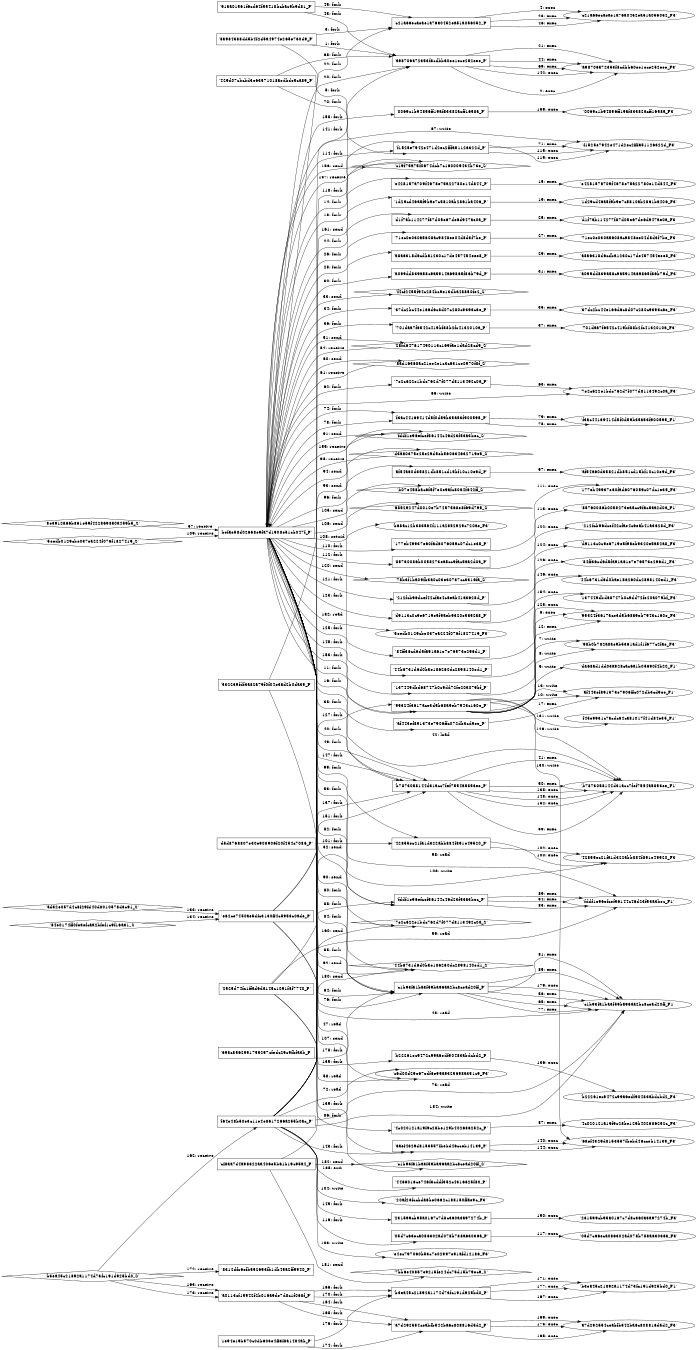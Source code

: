 digraph "D:\Learning\Paper\apt\基于CTI的攻击预警\Dataset\攻击图\ASGfromALLCTI\Microsoft Patch Tuesday – November 2018.dot" {
rankdir="LR"
size="9"
fixedsize="false"
splines="true"
nodesep=0.3
ranksep=0
fontsize=10
overlap="scalexy"
engine= "neato"
	"'8a984388dd5b4f2d5a4974e265e760d9_P'" [node_type=Process shape=box]
	"'a98706a72353f8cdbb60ee1ece252eee_P'" [node_type=Process shape=box]
	"'8a984388dd5b4f2d5a4974e265e760d9_P'" -> "'a98706a72353f8cdbb60ee1ece252eee_P'" [label="1: fork"]
	"'a98706a72353f8cdbb60ee1ece252eee_P'" [node_type=Process shape=box]
	"'a98706a72353f8cdbb60ee1ece252eee_F3'" [node_type=File shape=ellipse]
	"'a98706a72353f8cdbb60ee1ece252eee_P'" -> "'a98706a72353f8cdbb60ee1ece252eee_F3'" [label="2: exec"]
	"'8a984388dd5b4f2d5a4974e265e760d9_P'" [node_type=Process shape=box]
	"'c21a66ecaeae1a76a0452ea51a056052_P'" [node_type=Process shape=box]
	"'8a984388dd5b4f2d5a4974e265e760d9_P'" -> "'c21a66ecaeae1a76a0452ea51a056052_P'" [label="3: fork"]
	"'c21a66ecaeae1a76a0452ea51a056052_P'" [node_type=Process shape=box]
	"'c21a66ecaeae1a76a0452ea51a056052_F3'" [node_type=File shape=ellipse]
	"'c21a66ecaeae1a76a0452ea51a056052_P'" -> "'c21a66ecaeae1a76a0452ea51a056052_F3'" [label="4: exec"]
	"'8a984388dd5b4f2d5a4974e265e760d9_P'" [node_type=Process shape=box]
	"'95324f3617ace3d5b68a9eb7943c160e_P'" [node_type=Process shape=box]
	"'8a984388dd5b4f2d5a4974e265e760d9_P'" -> "'95324f3617ace3d5b68a9eb7943c160e_P'" [label="5: fork"]
	"'95324f3617ace3d5b68a9eb7943c160e_P'" [node_type=Process shape=box]
	"'95324f3617ace3d5b68a9eb7943c160e_F3'" [node_type=File shape=ellipse]
	"'95324f3617ace3d5b68a9eb7943c160e_P'" -> "'95324f3617ace3d5b68a9eb7943c160e_F3'" [label="6: exec"]
	"'98b0b782a8ae9b5361ad1f1f677c2fae_F3'" [node_type=file shape=ellipse]
	"'95324f3617ace3d5b68a9eb7943c160e_P'" [node_type=Process shape=box]
	"'95324f3617ace3d5b68a9eb7943c160e_P'" -> "'98b0b782a8ae9b5361ad1f1f677c2fae_F3'" [label="7: write"]
	"'98b0b782a8ae9b5361ad1f1f677c2fae_F3'" [node_type=file shape=ellipse]
	"'95324f3617ace3d5b68a9eb7943c160e_P'" [node_type=Process shape=box]
	"'95324f3617ace3d5b68a9eb7943c160e_P'" -> "'98b0b782a8ae9b5361ad1f1f677c2fae_F3'" [label="8: write"]
	"'da68ad1dd03a928cac6a1b05690f4b20_F1'" [node_type=file shape=ellipse]
	"'95324f3617ace3d5b68a9eb7943c160e_P'" [node_type=Process shape=box]
	"'95324f3617ace3d5b68a9eb7943c160e_P'" -> "'da68ad1dd03a928cac6a1b05690f4b20_F1'" [label="9: write"]
	"'af443ef891373e7906ffc072db3cd9ee_F1'" [node_type=file shape=ellipse]
	"'95324f3617ace3d5b68a9eb7943c160e_P'" [node_type=Process shape=box]
	"'95324f3617ace3d5b68a9eb7943c160e_P'" -> "'af443ef891373e7906ffc072db3cd9ee_F1'" [label="10: write"]
	"'befae58d02668e9fa7d1908e51cb047f_P'" [node_type=Process shape=box]
	"'95324f3617ace3d5b68a9eb7943c160e_P'" [node_type=Process shape=box]
	"'befae58d02668e9fa7d1908e51cb047f_P'" -> "'95324f3617ace3d5b68a9eb7943c160e_P'" [label="11: fork"]
	"'95324f3617ace3d5b68a9eb7943c160e_P'" [node_type=Process shape=box]
	"'95324f3617ace3d5b68a9eb7943c160e_F3'" [node_type=File shape=ellipse]
	"'95324f3617ace3d5b68a9eb7943c160e_P'" -> "'95324f3617ace3d5b68a9eb7943c160e_F3'" [label="12: exec"]
	"'af443ef891373e7906ffc072db3cd9ee_F1'" [node_type=file shape=ellipse]
	"'95324f3617ace3d5b68a9eb7943c160e_P'" [node_type=Process shape=box]
	"'95324f3617ace3d5b68a9eb7943c160e_P'" -> "'af443ef891373e7906ffc072db3cd9ee_F1'" [label="13: write"]
	"'befae58d02668e9fa7d1908e51cb047f_P'" [node_type=Process shape=box]
	"'e428157a709f4678e75a22780e14d844_P'" [node_type=Process shape=box]
	"'befae58d02668e9fa7d1908e51cb047f_P'" -> "'e428157a709f4678e75a22780e14d844_P'" [label="14: fork"]
	"'e428157a709f4678e75a22780e14d844_P'" [node_type=Process shape=box]
	"'e428157a709f4678e75a22780e14d844_F3'" [node_type=File shape=ellipse]
	"'e428157a709f4678e75a22780e14d844_P'" -> "'e428157a709f4678e75a22780e14d844_F3'" [label="15: exec"]
	"'befae58d02668e9fa7d1908e51cb047f_P'" [node_type=Process shape=box]
	"'af443ef891373e7906ffc072db3cd9ee_P'" [node_type=Process shape=box]
	"'befae58d02668e9fa7d1908e51cb047f_P'" -> "'af443ef891373e7906ffc072db3cd9ee_P'" [label="16: fork"]
	"'af443ef891373e7906ffc072db3cd9ee_P'" [node_type=Process shape=box]
	"'af443ef891373e7906ffc072db3cd9ee_F1'" [node_type=File shape=ellipse]
	"'af443ef891373e7906ffc072db3cd9ee_P'" -> "'af443ef891373e7906ffc072db3cd9ee_F1'" [label="17: exec"]
	"'befae58d02668e9fa7d1908e51cb047f_P'" [node_type=Process shape=box]
	"'1d29cd46a5f9b9e7c5810ab2861ba406_P'" [node_type=Process shape=box]
	"'befae58d02668e9fa7d1908e51cb047f_P'" -> "'1d29cd46a5f9b9e7c5810ab2861ba406_P'" [label="18: fork"]
	"'1d29cd46a5f9b9e7c5810ab2861ba406_P'" [node_type=Process shape=box]
	"'1d29cd46a5f9b9e7c5810ab2861ba406_F3'" [node_type=File shape=ellipse]
	"'1d29cd46a5f9b9e7c5810ab2861ba406_P'" -> "'1d29cd46a5f9b9e7c5810ab2861ba406_F3'" [label="19: exec"]
	"'befae58d02668e9fa7d1908e51cb047f_P'" [node_type=Process shape=box]
	"'a98706a72353f8cdbb60ee1ece252eee_P'" [node_type=Process shape=box]
	"'befae58d02668e9fa7d1908e51cb047f_P'" -> "'a98706a72353f8cdbb60ee1ece252eee_P'" [label="20: fork"]
	"'a98706a72353f8cdbb60ee1ece252eee_P'" [node_type=Process shape=box]
	"'a98706a72353f8cdbb60ee1ece252eee_F3'" [node_type=File shape=ellipse]
	"'a98706a72353f8cdbb60ee1ece252eee_P'" -> "'a98706a72353f8cdbb60ee1ece252eee_F3'" [label="21: exec"]
	"'befae58d02668e9fa7d1908e51cb047f_P'" [node_type=Process shape=box]
	"'c21a66ecaeae1a76a0452ea51a056052_P'" [node_type=Process shape=box]
	"'befae58d02668e9fa7d1908e51cb047f_P'" -> "'c21a66ecaeae1a76a0452ea51a056052_P'" [label="22: fork"]
	"'c21a66ecaeae1a76a0452ea51a056052_P'" [node_type=Process shape=box]
	"'c21a66ecaeae1a76a0452ea51a056052_F3'" [node_type=File shape=ellipse]
	"'c21a66ecaeae1a76a0452ea51a056052_P'" -> "'c21a66ecaeae1a76a0452ea51a056052_F3'" [label="23: exec"]
	"'befae58d02668e9fa7d1908e51cb047f_P'" [node_type=Process shape=box]
	"'d1f7ab114277f87d05e67de6d947ae0a_P'" [node_type=Process shape=box]
	"'befae58d02668e9fa7d1908e51cb047f_P'" -> "'d1f7ab114277f87d05e67de6d947ae0a_P'" [label="24: fork"]
	"'d1f7ab114277f87d05e67de6d947ae0a_P'" [node_type=Process shape=box]
	"'d1f7ab114277f87d05e67de6d947ae0a_F3'" [node_type=File shape=ellipse]
	"'d1f7ab114277f87d05e67de6d947ae0a_P'" -> "'d1f7ab114277f87d05e67de6d947ae0a_F3'" [label="25: exec"]
	"'befae58d02668e9fa7d1908e51cb047f_P'" [node_type=Process shape=box]
	"'71ec0e030a5608ac9848ee04d8d3f7be_P'" [node_type=Process shape=box]
	"'befae58d02668e9fa7d1908e51cb047f_P'" -> "'71ec0e030a5608ac9848ee04d8d3f7be_P'" [label="26: fork"]
	"'71ec0e030a5608ac9848ee04d8d3f7be_P'" [node_type=Process shape=box]
	"'71ec0e030a5608ac9848ee04d8d3f7be_F3'" [node_type=File shape=ellipse]
	"'71ec0e030a5608ac9848ee04d8d3f7be_P'" -> "'71ec0e030a5608ac9848ee04d8d3f7be_F3'" [label="27: exec"]
	"'befae58d02668e9fa7d1908e51cb047f_P'" [node_type=Process shape=box]
	"'a8a6318d6cdba1230c17de457454eee8_P'" [node_type=Process shape=box]
	"'befae58d02668e9fa7d1908e51cb047f_P'" -> "'a8a6318d6cdba1230c17de457454eee8_P'" [label="28: fork"]
	"'a8a6318d6cdba1230c17de457454eee8_P'" [node_type=Process shape=box]
	"'a8a6318d6cdba1230c17de457454eee8_F3'" [node_type=File shape=ellipse]
	"'a8a6318d6cdba1230c17de457454eee8_P'" -> "'a8a6318d6cdba1230c17de457454eee8_F3'" [label="29: exec"]
	"'befae58d02668e9fa7d1908e51cb047f_P'" [node_type=Process shape=box]
	"'a099dd839a58c9a5914a69865f86b79d_P'" [node_type=Process shape=box]
	"'befae58d02668e9fa7d1908e51cb047f_P'" -> "'a099dd839a58c9a5914a69865f86b79d_P'" [label="30: fork"]
	"'a099dd839a58c9a5914a69865f86b79d_P'" [node_type=Process shape=box]
	"'a099dd839a58c9a5914a69865f86b79d_F3'" [node_type=File shape=ellipse]
	"'a099dd839a58c9a5914a69865f86b79d_P'" -> "'a099dd839a58c9a5914a69865f86b79d_F3'" [label="31: exec"]
	"'7e2c622e1bdc762d7f077d8113492c0a_S'" [node_type=Socket shape=diamond]
	"'befae58d02668e9fa7d1908e51cb047f_P'" [node_type=Process shape=box]
	"'befae58d02668e9fa7d1908e51cb047f_P'" -> "'7e2c622e1bdc762d7f077d8113492c0a_S'" [label="32: send"]
	"'f4cf2455f94c284bc9e13dba48850fe2_S'" [node_type=Socket shape=diamond]
	"'befae58d02668e9fa7d1908e51cb047f_P'" [node_type=Process shape=box]
	"'befae58d02668e9fa7d1908e51cb047f_P'" -> "'f4cf2455f94c284bc9e13dba48850fe2_S'" [label="33: send"]
	"'befae58d02668e9fa7d1908e51cb047f_P'" [node_type=Process shape=box]
	"'37dc2bc44e166d6c8d07c280c9393c6e_P'" [node_type=Process shape=box]
	"'befae58d02668e9fa7d1908e51cb047f_P'" -> "'37dc2bc44e166d6c8d07c280c9393c6e_P'" [label="34: fork"]
	"'37dc2bc44e166d6c8d07c280c9393c6e_P'" [node_type=Process shape=box]
	"'37dc2bc44e166d6c8d07c280c9393c6e_F3'" [node_type=File shape=ellipse]
	"'37dc2bc44e166d6c8d07c280c9393c6e_P'" -> "'37dc2bc44e166d6c8d07c280c9393c6e_F3'" [label="35: exec"]
	"'befae58d02668e9fa7d1908e51cb047f_P'" [node_type=Process shape=box]
	"'701daa7f6542c419bf88b2fc4132010a_P'" [node_type=Process shape=box]
	"'befae58d02668e9fa7d1908e51cb047f_P'" -> "'701daa7f6542c419bf88b2fc4132010a_P'" [label="36: fork"]
	"'701daa7f6542c419bf88b2fc4132010a_P'" [node_type=Process shape=box]
	"'701daa7f6542c419bf88b2fc4132010a_F3'" [node_type=File shape=ellipse]
	"'701daa7f6542c419bf88b2fc4132010a_P'" -> "'701daa7f6542c419bf88b2fc4132010a_F3'" [label="37: exec"]
	"'befae58d02668e9fa7d1908e51cb047f_P'" [node_type=Process shape=box]
	"'b7873058144d31acc7fef7554a5853ee_P'" [node_type=Process shape=box]
	"'befae58d02668e9fa7d1908e51cb047f_P'" -> "'b7873058144d31acc7fef7554a5853ee_P'" [label="38: fork"]
	"'b7873058144d31acc7fef7554a5853ee_P'" [node_type=Process shape=box]
	"'b7873058144d31acc7fef7554a5853ee_F1'" [node_type=File shape=ellipse]
	"'b7873058144d31acc7fef7554a5853ee_P'" -> "'b7873058144d31acc7fef7554a5853ee_F1'" [label="39: exec"]
	"'befae58d02668e9fa7d1908e51cb047f_P'" [node_type=Process shape=box]
	"'b7873058144d31acc7fef7554a5853ee_P'" [node_type=Process shape=box]
	"'befae58d02668e9fa7d1908e51cb047f_P'" -> "'b7873058144d31acc7fef7554a5853ee_P'" [label="40: fork"]
	"'b7873058144d31acc7fef7554a5853ee_P'" [node_type=Process shape=box]
	"'b7873058144d31acc7fef7554a5853ee_F1'" [node_type=File shape=ellipse]
	"'b7873058144d31acc7fef7554a5853ee_P'" -> "'b7873058144d31acc7fef7554a5853ee_F1'" [label="41: exec"]
	"'b7873058144d31acc7fef7554a5853ee_F1'" [node_type=file shape=ellipse]
	"'befae58d02668e9fa7d1908e51cb047f_P'" [node_type=Process shape=box]
	"'befae58d02668e9fa7d1908e51cb047f_P'" -> "'b7873058144d31acc7fef7554a5853ee_F1'" [label="42: load"]
	"'91aa01561f6cd64f55418bcbac9b9d81_P'" [node_type=Process shape=box]
	"'a98706a72353f8cdbb60ee1ece252eee_P'" [node_type=Process shape=box]
	"'91aa01561f6cd64f55418bcbac9b9d81_P'" -> "'a98706a72353f8cdbb60ee1ece252eee_P'" [label="43: fork"]
	"'a98706a72353f8cdbb60ee1ece252eee_P'" [node_type=Process shape=box]
	"'a98706a72353f8cdbb60ee1ece252eee_F3'" [node_type=File shape=ellipse]
	"'a98706a72353f8cdbb60ee1ece252eee_P'" -> "'a98706a72353f8cdbb60ee1ece252eee_F3'" [label="44: exec"]
	"'91aa01561f6cd64f55418bcbac9b9d81_P'" [node_type=Process shape=box]
	"'c21a66ecaeae1a76a0452ea51a056052_P'" [node_type=Process shape=box]
	"'91aa01561f6cd64f55418bcbac9b9d81_P'" -> "'c21a66ecaeae1a76a0452ea51a056052_P'" [label="45: fork"]
	"'c21a66ecaeae1a76a0452ea51a056052_P'" [node_type=Process shape=box]
	"'c21a66ecaeae1a76a0452ea51a056052_F3'" [node_type=File shape=ellipse]
	"'c21a66ecaeae1a76a0452ea51a056052_P'" -> "'c21a66ecaeae1a76a0452ea51a056052_F3'" [label="46: exec"]
	"'c6d00d29e67edf6e95a9325698a351c9_F3'" [node_type=file shape=ellipse]
	"'befae58d02668e9fa7d1908e51cb047f_P'" [node_type=Process shape=box]
	"'befae58d02668e9fa7d1908e51cb047f_P'" -> "'c6d00d29e67edf6e95a9325698a351c9_F3'" [label="47: read"]
	"'c1b93fa1ba3f59ba96aa2bc8cead20ff_F1'" [node_type=file shape=ellipse]
	"'befae58d02668e9fa7d1908e51cb047f_P'" [node_type=Process shape=box]
	"'befae58d02668e9fa7d1908e51cb047f_P'" -> "'c1b93fa1ba3f59ba96aa2bc8cead20ff_F1'" [label="48: read"]
	"'befae58d02668e9fa7d1908e51cb047f_P'" [node_type=Process shape=box]
	"'b7873058144d31acc7fef7554a5853ee_P'" [node_type=Process shape=box]
	"'befae58d02668e9fa7d1908e51cb047f_P'" -> "'b7873058144d31acc7fef7554a5853ee_P'" [label="49: fork"]
	"'b7873058144d31acc7fef7554a5853ee_P'" [node_type=Process shape=box]
	"'b7873058144d31acc7fef7554a5853ee_F1'" [node_type=File shape=ellipse]
	"'b7873058144d31acc7fef7554a5853ee_P'" -> "'b7873058144d31acc7fef7554a5853ee_F1'" [label="50: exec"]
	"'28fd647617490113c169fae1dad28cd9_S'" [node_type=Socket shape=diamond]
	"'befae58d02668e9fa7d1908e51cb047f_P'" [node_type=Process shape=box]
	"'befae58d02668e9fa7d1908e51cb047f_P'" -> "'28fd647617490113c169fae1dad28cd9_S'" [label="51: send"]
	"'28fd647617490113c169fae1dad28cd9_S'" -> "'befae58d02668e9fa7d1908e51cb047f_P'" [label="52: receive"]
	"'befae58d02668e9fa7d1908e51cb047f_P'" [node_type=Process shape=box]
	"'fddf1e96efcef56144c46d23f53a3bec_P'" [node_type=Process shape=box]
	"'befae58d02668e9fa7d1908e51cb047f_P'" -> "'fddf1e96efcef56144c46d23f53a3bec_P'" [label="53: fork"]
	"'fddf1e96efcef56144c46d23f53a3bec_P'" [node_type=Process shape=box]
	"'fddf1e96efcef56144c46d23f53a3bec_F1'" [node_type=File shape=ellipse]
	"'fddf1e96efcef56144c46d23f53a3bec_P'" -> "'fddf1e96efcef56144c46d23f53a3bec_F1'" [label="54: exec"]
	"'befae58d02668e9fa7d1908e51cb047f_P'" [node_type=Process shape=box]
	"'c1b93fa1ba3f59ba96aa2bc8cead20ff_P'" [node_type=Process shape=box]
	"'befae58d02668e9fa7d1908e51cb047f_P'" -> "'c1b93fa1ba3f59ba96aa2bc8cead20ff_P'" [label="55: fork"]
	"'c1b93fa1ba3f59ba96aa2bc8cead20ff_P'" [node_type=Process shape=box]
	"'c1b93fa1ba3f59ba96aa2bc8cead20ff_F1'" [node_type=File shape=ellipse]
	"'c1b93fa1ba3f59ba96aa2bc8cead20ff_P'" -> "'c1b93fa1ba3f59ba96aa2bc8cead20ff_F1'" [label="56: exec"]
	"'befae58d02668e9fa7d1908e51cb047f_P'" [node_type=Process shape=box]
	"'8e3912a66b861e59f4228698a0a459b5_S'" [node_type=Socket shape=diamond]
	"'8e3912a66b861e59f4228698a0a459b5_S'" -> "'befae58d02668e9fa7d1908e51cb047f_P'" [label="57: receive"]
	"'c6d00d29e67edf6e95a9325698a351c9_F3'" [node_type=file shape=ellipse]
	"'2525d74fc1ffad6da145c1091f8f7740_P'" [node_type=Process shape=box]
	"'2525d74fc1ffad6da145c1091f8f7740_P'" -> "'c6d00d29e67edf6e95a9325698a351c9_F3'" [label="58: read"]
	"'fddf1e96efcef56144c46d23f53a3bec_F1'" [node_type=file shape=ellipse]
	"'2525d74fc1ffad6da145c1091f8f7740_P'" [node_type=Process shape=box]
	"'2525d74fc1ffad6da145c1091f8f7740_P'" -> "'fddf1e96efcef56144c46d23f53a3bec_F1'" [label="59: read"]
	"'8ad16368ac21ee2e1c3c631ce0570f8f_S'" [node_type=Socket shape=diamond]
	"'befae58d02668e9fa7d1908e51cb047f_P'" [node_type=Process shape=box]
	"'befae58d02668e9fa7d1908e51cb047f_P'" -> "'8ad16368ac21ee2e1c3c631ce0570f8f_S'" [label="60: send"]
	"'8ad16368ac21ee2e1c3c631ce0570f8f_S'" -> "'befae58d02668e9fa7d1908e51cb047f_P'" [label="61: receive"]
	"'befae58d02668e9fa7d1908e51cb047f_P'" [node_type=Process shape=box]
	"'7e2c622e1bdc762d7f077d8113492c0a_P'" [node_type=Process shape=box]
	"'befae58d02668e9fa7d1908e51cb047f_P'" -> "'7e2c622e1bdc762d7f077d8113492c0a_P'" [label="62: fork"]
	"'7e2c622e1bdc762d7f077d8113492c0a_P'" [node_type=Process shape=box]
	"'7e2c622e1bdc762d7f077d8113492c0a_F3'" [node_type=File shape=ellipse]
	"'7e2c622e1bdc762d7f077d8113492c0a_P'" -> "'7e2c622e1bdc762d7f077d8113492c0a_F3'" [label="63: exec"]
	"'befae58d02668e9fa7d1908e51cb047f_P'" [node_type=Process shape=box]
	"'c1b93fa1ba3f59ba96aa2bc8cead20ff_P'" [node_type=Process shape=box]
	"'befae58d02668e9fa7d1908e51cb047f_P'" -> "'c1b93fa1ba3f59ba96aa2bc8cead20ff_P'" [label="64: fork"]
	"'c1b93fa1ba3f59ba96aa2bc8cead20ff_P'" [node_type=Process shape=box]
	"'c1b93fa1ba3f59ba96aa2bc8cead20ff_F1'" [node_type=File shape=ellipse]
	"'c1b93fa1ba3f59ba96aa2bc8cead20ff_P'" -> "'c1b93fa1ba3f59ba96aa2bc8cead20ff_F1'" [label="65: exec"]
	"'7e2c622e1bdc762d7f077d8113492c0a_F3'" [node_type=file shape=ellipse]
	"'befae58d02668e9fa7d1908e51cb047f_P'" [node_type=Process shape=box]
	"'befae58d02668e9fa7d1908e51cb047f_P'" -> "'7e2c622e1bdc762d7f077d8113492c0a_F3'" [label="66: write"]
	"'f1525e7942e471d2ec2fffa51126322d_F3'" [node_type=file shape=ellipse]
	"'befae58d02668e9fa7d1908e51cb047f_P'" [node_type=Process shape=box]
	"'befae58d02668e9fa7d1908e51cb047f_P'" -> "'f1525e7942e471d2ec2fffa51126322d_F3'" [label="67: write"]
	"'429d07cbcbd3e63571018aedbde5ca89_P'" [node_type=Process shape=box]
	"'a98706a72353f8cdbb60ee1ece252eee_P'" [node_type=Process shape=box]
	"'429d07cbcbd3e63571018aedbde5ca89_P'" -> "'a98706a72353f8cdbb60ee1ece252eee_P'" [label="68: fork"]
	"'a98706a72353f8cdbb60ee1ece252eee_P'" [node_type=Process shape=box]
	"'a98706a72353f8cdbb60ee1ece252eee_F3'" [node_type=File shape=ellipse]
	"'a98706a72353f8cdbb60ee1ece252eee_P'" -> "'a98706a72353f8cdbb60ee1ece252eee_F3'" [label="69: exec"]
	"'429d07cbcbd3e63571018aedbde5ca89_P'" [node_type=Process shape=box]
	"'f1525e7942e471d2ec2fffa51126322d_P'" [node_type=Process shape=box]
	"'429d07cbcbd3e63571018aedbde5ca89_P'" -> "'f1525e7942e471d2ec2fffa51126322d_P'" [label="70: fork"]
	"'f1525e7942e471d2ec2fffa51126322d_P'" [node_type=Process shape=box]
	"'f1525e7942e471d2ec2fffa51126322d_F3'" [node_type=File shape=ellipse]
	"'f1525e7942e471d2ec2fffa51126322d_P'" -> "'f1525e7942e471d2ec2fffa51126322d_F3'" [label="71: exec"]
	"'c6d00d29e67edf6e95a9325698a351c9_F3'" [node_type=file shape=ellipse]
	"'f64e48b50e3c11e4e8617266a255b0ac_P'" [node_type=Process shape=box]
	"'f64e48b50e3c11e4e8617266a255b0ac_P'" -> "'c6d00d29e67edf6e95a9325698a351c9_F3'" [label="72: read"]
	"'c1b93fa1ba3f59ba96aa2bc8cead20ff_F1'" [node_type=file shape=ellipse]
	"'f64e48b50e3c11e4e8617266a255b0ac_P'" [node_type=Process shape=box]
	"'f64e48b50e3c11e4e8617266a255b0ac_P'" -> "'c1b93fa1ba3f59ba96aa2bc8cead20ff_F1'" [label="73: read"]
	"'befae58d02668e9fa7d1908e51cb047f_P'" [node_type=Process shape=box]
	"'f3ac44169414d5f0d59b35a53f900595_P'" [node_type=Process shape=box]
	"'befae58d02668e9fa7d1908e51cb047f_P'" -> "'f3ac44169414d5f0d59b35a53f900595_P'" [label="74: fork"]
	"'f3ac44169414d5f0d59b35a53f900595_P'" [node_type=Process shape=box]
	"'f3ac44169414d5f0d59b35a53f900595_F1'" [node_type=File shape=ellipse]
	"'f3ac44169414d5f0d59b35a53f900595_P'" -> "'f3ac44169414d5f0d59b35a53f900595_F1'" [label="75: exec"]
	"'befae58d02668e9fa7d1908e51cb047f_P'" [node_type=Process shape=box]
	"'c1b93fa1ba3f59ba96aa2bc8cead20ff_P'" [node_type=Process shape=box]
	"'befae58d02668e9fa7d1908e51cb047f_P'" -> "'c1b93fa1ba3f59ba96aa2bc8cead20ff_P'" [label="76: fork"]
	"'c1b93fa1ba3f59ba96aa2bc8cead20ff_P'" [node_type=Process shape=box]
	"'c1b93fa1ba3f59ba96aa2bc8cead20ff_F1'" [node_type=File shape=ellipse]
	"'c1b93fa1ba3f59ba96aa2bc8cead20ff_P'" -> "'c1b93fa1ba3f59ba96aa2bc8cead20ff_F1'" [label="77: exec"]
	"'befae58d02668e9fa7d1908e51cb047f_P'" [node_type=Process shape=box]
	"'f3ac44169414d5f0d59b35a53f900595_P'" [node_type=Process shape=box]
	"'befae58d02668e9fa7d1908e51cb047f_P'" -> "'f3ac44169414d5f0d59b35a53f900595_P'" [label="78: fork"]
	"'f3ac44169414d5f0d59b35a53f900595_P'" [node_type=Process shape=box]
	"'f3ac44169414d5f0d59b35a53f900595_F1'" [node_type=File shape=ellipse]
	"'f3ac44169414d5f0d59b35a53f900595_P'" -> "'f3ac44169414d5f0d59b35a53f900595_F1'" [label="79: exec"]
	"'befae58d02668e9fa7d1908e51cb047f_P'" [node_type=Process shape=box]
	"'c1b93fa1ba3f59ba96aa2bc8cead20ff_P'" [node_type=Process shape=box]
	"'befae58d02668e9fa7d1908e51cb047f_P'" -> "'c1b93fa1ba3f59ba96aa2bc8cead20ff_P'" [label="80: fork"]
	"'c1b93fa1ba3f59ba96aa2bc8cead20ff_P'" [node_type=Process shape=box]
	"'c1b93fa1ba3f59ba96aa2bc8cead20ff_F1'" [node_type=File shape=ellipse]
	"'c1b93fa1ba3f59ba96aa2bc8cead20ff_P'" -> "'c1b93fa1ba3f59ba96aa2bc8cead20ff_F1'" [label="81: exec"]
	"'befae58d02668e9fa7d1908e51cb047f_P'" [node_type=Process shape=box]
	"'fddf1e96efcef56144c46d23f53a3bec_P'" [node_type=Process shape=box]
	"'befae58d02668e9fa7d1908e51cb047f_P'" -> "'fddf1e96efcef56144c46d23f53a3bec_P'" [label="82: fork"]
	"'fddf1e96efcef56144c46d23f53a3bec_P'" [node_type=Process shape=box]
	"'fddf1e96efcef56144c46d23f53a3bec_F1'" [node_type=File shape=ellipse]
	"'fddf1e96efcef56144c46d23f53a3bec_P'" -> "'fddf1e96efcef56144c46d23f53a3bec_F1'" [label="83: exec"]
	"'befae58d02668e9fa7d1908e51cb047f_P'" [node_type=Process shape=box]
	"'c1b93fa1ba3f59ba96aa2bc8cead20ff_P'" [node_type=Process shape=box]
	"'befae58d02668e9fa7d1908e51cb047f_P'" -> "'c1b93fa1ba3f59ba96aa2bc8cead20ff_P'" [label="84: fork"]
	"'c1b93fa1ba3f59ba96aa2bc8cead20ff_P'" [node_type=Process shape=box]
	"'c1b93fa1ba3f59ba96aa2bc8cead20ff_F1'" [node_type=File shape=ellipse]
	"'c1b93fa1ba3f59ba96aa2bc8cead20ff_P'" -> "'c1b93fa1ba3f59ba96aa2bc8cead20ff_F1'" [label="85: exec"]
	"'2525d74fc1ffad6da145c1091f8f7740_P'" [node_type=Process shape=box]
	"'4c020121a19f9c28be129b402686252c_P'" [node_type=Process shape=box]
	"'2525d74fc1ffad6da145c1091f8f7740_P'" -> "'4c020121a19f9c28be129b402686252c_P'" [label="86: fork"]
	"'4c020121a19f9c28be129b402686252c_P'" [node_type=Process shape=box]
	"'4c020121a19f9c28be129b402686252c_F3'" [node_type=File shape=ellipse]
	"'4c020121a19f9c28be129b402686252c_P'" -> "'4c020121a19f9c28be129b402686252c_F3'" [label="87: exec"]
	"'2525d74fc1ffad6da145c1091f8f7740_P'" [node_type=Process shape=box]
	"'fddf1e96efcef56144c46d23f53a3bec_P'" [node_type=Process shape=box]
	"'2525d74fc1ffad6da145c1091f8f7740_P'" -> "'fddf1e96efcef56144c46d23f53a3bec_P'" [label="88: fork"]
	"'fddf1e96efcef56144c46d23f53a3bec_P'" [node_type=Process shape=box]
	"'fddf1e96efcef56144c46d23f53a3bec_F1'" [node_type=File shape=ellipse]
	"'fddf1e96efcef56144c46d23f53a3bec_P'" -> "'fddf1e96efcef56144c46d23f53a3bec_F1'" [label="89: exec"]
	"'44b6731d6d0bae186260dc2898140ed1_S'" [node_type=Socket shape=diamond]
	"'befae58d02668e9fa7d1908e51cb047f_P'" [node_type=Process shape=box]
	"'befae58d02668e9fa7d1908e51cb047f_P'" -> "'44b6731d6d0bae186260dc2898140ed1_S'" [label="90: send"]
	"'fddf1e96efcef56144c46d23f53a3bec_S'" [node_type=Socket shape=diamond]
	"'befae58d02668e9fa7d1908e51cb047f_P'" [node_type=Process shape=box]
	"'befae58d02668e9fa7d1908e51cb047f_P'" -> "'fddf1e96efcef56144c46d23f53a3bec_S'" [label="91: send"]
	"'44b6731d6d0bae186260dc2898140ed1_S'" [node_type=Socket shape=diamond]
	"'532239fdf3a82a79f0f04e3ad2b0da39_P'" [node_type=Process shape=box]
	"'532239fdf3a82a79f0f04e3ad2b0da39_P'" -> "'44b6731d6d0bae186260dc2898140ed1_S'" [label="92: send"]
	"'fddf1e96efcef56144c46d23f53a3bec_S'" [node_type=Socket shape=diamond]
	"'532239fdf3a82a79f0f04e3ad2b0da39_P'" [node_type=Process shape=box]
	"'532239fdf3a82a79f0f04e3ad2b0da39_P'" -> "'fddf1e96efcef56144c46d23f53a3bec_S'" [label="93: send"]
	"'d3aa0375e25e29d5eb560634632719e9_S'" [node_type=Socket shape=diamond]
	"'befae58d02668e9fa7d1908e51cb047f_P'" [node_type=Process shape=box]
	"'befae58d02668e9fa7d1908e51cb047f_P'" -> "'d3aa0375e25e29d5eb560634632719e9_S'" [label="94: send"]
	"'d3aa0375e25e29d5eb560634632719e9_S'" -> "'befae58d02668e9fa7d1908e51cb047f_P'" [label="95: receive"]
	"'befae58d02668e9fa7d1908e51cb047f_P'" [node_type=Process shape=box]
	"'af54a60d35821db851cd15bf10c10e9d_P'" [node_type=Process shape=box]
	"'befae58d02668e9fa7d1908e51cb047f_P'" -> "'af54a60d35821db851cd15bf10c10e9d_P'" [label="96: fork"]
	"'af54a60d35821db851cd15bf10c10e9d_P'" [node_type=Process shape=box]
	"'af54a60d35821db851cd15bf10c10e9d_F3'" [node_type=File shape=ellipse]
	"'af54a60d35821db851cd15bf10c10e9d_P'" -> "'af54a60d35821db851cd15bf10c10e9d_F3'" [label="97: exec"]
	"'fddf1e96efcef56144c46d23f53a3bec_F1'" [node_type=file shape=ellipse]
	"'befae58d02668e9fa7d1908e51cb047f_P'" [node_type=Process shape=box]
	"'befae58d02668e9fa7d1908e51cb047f_P'" -> "'fddf1e96efcef56144c46d23f53a3bec_F1'" [label="98: read"]
	"'befae58d02668e9fa7d1908e51cb047f_P'" [node_type=Process shape=box]
	"'42855ec21fa1d322abb884f891e49520_P'" [node_type=Process shape=box]
	"'befae58d02668e9fa7d1908e51cb047f_P'" -> "'42855ec21fa1d322abb884f891e49520_P'" [label="99: fork"]
	"'42855ec21fa1d322abb884f891e49520_P'" [node_type=Process shape=box]
	"'42855ec21fa1d322abb884f891e49520_F3'" [node_type=File shape=ellipse]
	"'42855ec21fa1d322abb884f891e49520_P'" -> "'42855ec21fa1d322abb884f891e49520_F3'" [label="100: exec"]
	"'d5d8768807e30e908906f20f454c7086_P'" [node_type=Process shape=box]
	"'42855ec21fa1d322abb884f891e49520_P'" [node_type=Process shape=box]
	"'d5d8768807e30e908906f20f454c7086_P'" -> "'42855ec21fa1d322abb884f891e49520_P'" [label="101: fork"]
	"'42855ec21fa1d322abb884f891e49520_P'" [node_type=Process shape=box]
	"'42855ec21fa1d322abb884f891e49520_F3'" [node_type=File shape=ellipse]
	"'42855ec21fa1d322abb884f891e49520_P'" -> "'42855ec21fa1d322abb884f891e49520_F3'" [label="102: exec"]
	"'42855ec21fa1d322abb884f891e49520_F3'" [node_type=file shape=ellipse]
	"'f64e48b50e3c11e4e8617266a255b0ac_P'" [node_type=Process shape=box]
	"'f64e48b50e3c11e4e8617266a255b0ac_P'" -> "'42855ec21fa1d322abb884f891e49520_F3'" [label="103: write"]
	"'20af23fccbda6be0662c188150ffae9c_F3'" [node_type=file shape=ellipse]
	"'f64e48b50e3c11e4e8617266a255b0ac_P'" [node_type=Process shape=box]
	"'f64e48b50e3c11e4e8617266a255b0ac_P'" -> "'20af23fccbda6be0662c188150ffae9c_F3'" [label="104: write"]
	"'b07e458bac6f5f7e0e9afc80a4f642ff_S'" [node_type=Socket shape=diamond]
	"'befae58d02668e9fa7d1908e51cb047f_P'" [node_type=Process shape=box]
	"'befae58d02668e9fa7d1908e51cb047f_P'" -> "'b07e458bac6f5f7e0e9afc80a4f642ff_S'" [label="105: send"]
	"'68529247d0010e7b7457568e8f69d795_S'" [node_type=Socket shape=diamond]
	"'befae58d02668e9fa7d1908e51cb047f_P'" [node_type=Process shape=box]
	"'befae58d02668e9fa7d1908e51cb047f_P'" -> "'68529247d0010e7b7457568e8f69d795_S'" [label="106: send"]
	"'c1b93fa1ba3f59ba96aa2bc8cead20ff_S'" [node_type=Socket shape=diamond]
	"'befae58d02668e9fa7d1908e51cb047f_P'" [node_type=Process shape=box]
	"'befae58d02668e9fa7d1908e51cb047f_P'" -> "'c1b93fa1ba3f59ba96aa2bc8cead20ff_S'" [label="107: send"]
	"'b68ac12b3835a4f111a2852929c720ae_F3'" [node_type=file shape=ellipse]
	"'befae58d02668e9fa7d1908e51cb047f_P'" [node_type=Process shape=box]
	"'befae58d02668e9fa7d1908e51cb047f_P'" -> "'b68ac12b3835a4f111a2852929c720ae_F3'" [label="108: setuid"]
	"'befae58d02668e9fa7d1908e51cb047f_P'" [node_type=Process shape=box]
	"'5eedb0129cbe037ea224f076f1827419_S'" [node_type=Socket shape=diamond]
	"'5eedb0129cbe037ea224f076f1827419_S'" -> "'befae58d02668e9fa7d1908e51cb047f_P'" [label="109: receive"]
	"'befae58d02668e9fa7d1908e51cb047f_P'" [node_type=Process shape=box]
	"'177eb49937e60fad6076059c07dc1e35_P'" [node_type=Process shape=box]
	"'befae58d02668e9fa7d1908e51cb047f_P'" -> "'177eb49937e60fad6076059c07dc1e35_P'" [label="110: fork"]
	"'177eb49937e60fad6076059c07dc1e35_P'" [node_type=Process shape=box]
	"'177eb49937e60fad6076059c07dc1e35_F3'" [node_type=File shape=ellipse]
	"'177eb49937e60fad6076059c07dc1e35_P'" -> "'177eb49937e60fad6076059c07dc1e35_F3'" [label="111: exec"]
	"'befae58d02668e9fa7d1908e51cb047f_P'" [node_type=Process shape=box]
	"'85760086b0058273ea5cc9fac5aa2d0a_P'" [node_type=Process shape=box]
	"'befae58d02668e9fa7d1908e51cb047f_P'" -> "'85760086b0058273ea5cc9fac5aa2d0a_P'" [label="112: fork"]
	"'85760086b0058273ea5cc9fac5aa2d0a_P'" [node_type=Process shape=box]
	"'85760086b0058273ea5cc9fac5aa2d0a_F1'" [node_type=File shape=ellipse]
	"'85760086b0058273ea5cc9fac5aa2d0a_P'" -> "'85760086b0058273ea5cc9fac5aa2d0a_F1'" [label="113: exec"]
	"'befae58d02668e9fa7d1908e51cb047f_P'" [node_type=Process shape=box]
	"'f1525e7942e471d2ec2fffa51126322d_P'" [node_type=Process shape=box]
	"'befae58d02668e9fa7d1908e51cb047f_P'" -> "'f1525e7942e471d2ec2fffa51126322d_P'" [label="114: fork"]
	"'f1525e7942e471d2ec2fffa51126322d_P'" [node_type=Process shape=box]
	"'f1525e7942e471d2ec2fffa51126322d_F3'" [node_type=File shape=ellipse]
	"'f1525e7942e471d2ec2fffa51126322d_P'" -> "'f1525e7942e471d2ec2fffa51126322d_F3'" [label="115: exec"]
	"'f64e48b50e3c11e4e8617266a255b0ac_P'" [node_type=Process shape=box]
	"'05d7c66eca086302ad078b788a63036a_P'" [node_type=Process shape=box]
	"'f64e48b50e3c11e4e8617266a255b0ac_P'" -> "'05d7c66eca086302ad078b788a63036a_P'" [label="116: fork"]
	"'05d7c66eca086302ad078b788a63036a_P'" [node_type=Process shape=box]
	"'05d7c66eca086302ad078b788a63036a_F3'" [node_type=File shape=ellipse]
	"'05d7c66eca086302ad078b788a63036a_P'" -> "'05d7c66eca086302ad078b788a63036a_F3'" [label="117: exec"]
	"'f64e48b50e3c11e4e8617266a255b0ac_P'" [node_type=Process shape=box]
	"'f1525e7942e471d2ec2fffa51126322d_P'" [node_type=Process shape=box]
	"'f64e48b50e3c11e4e8617266a255b0ac_P'" -> "'f1525e7942e471d2ec2fffa51126322d_P'" [label="118: fork"]
	"'f1525e7942e471d2ec2fffa51126322d_P'" [node_type=Process shape=box]
	"'f1525e7942e471d2ec2fffa51126322d_F3'" [node_type=File shape=ellipse]
	"'f1525e7942e471d2ec2fffa51126322d_P'" -> "'f1525e7942e471d2ec2fffa51126322d_F3'" [label="119: exec"]
	"'78b3f1ba09fb3a0c03e30737cc3316fa_S'" [node_type=Socket shape=diamond]
	"'befae58d02668e9fa7d1908e51cb047f_P'" [node_type=Process shape=box]
	"'befae58d02668e9fa7d1908e51cb047f_P'" -> "'78b3f1ba09fb3a0c03e30737cc3316fa_S'" [label="120: send"]
	"'befae58d02668e9fa7d1908e51cb047f_P'" [node_type=Process shape=box]
	"'212fcb96dcef42cfae4c6eab41a3628d_P'" [node_type=Process shape=box]
	"'befae58d02668e9fa7d1908e51cb047f_P'" -> "'212fcb96dcef42cfae4c6eab41a3628d_P'" [label="121: fork"]
	"'212fcb96dcef42cfae4c6eab41a3628d_P'" [node_type=Process shape=box]
	"'212fcb96dcef42cfae4c6eab41a3628d_F3'" [node_type=File shape=ellipse]
	"'212fcb96dcef42cfae4c6eab41a3628d_P'" -> "'212fcb96dcef42cfae4c6eab41a3628d_F3'" [label="122: exec"]
	"'befae58d02668e9fa7d1908e51cb047f_P'" [node_type=Process shape=box]
	"'d9113c0c9e6719e5f9aeb9320e5a52a8_P'" [node_type=Process shape=box]
	"'befae58d02668e9fa7d1908e51cb047f_P'" -> "'d9113c0c9e6719e5f9aeb9320e5a52a8_P'" [label="123: fork"]
	"'d9113c0c9e6719e5f9aeb9320e5a52a8_P'" [node_type=Process shape=box]
	"'d9113c0c9e6719e5f9aeb9320e5a52a8_F3'" [node_type=File shape=ellipse]
	"'d9113c0c9e6719e5f9aeb9320e5a52a8_P'" -> "'d9113c0c9e6719e5f9aeb9320e5a52a8_F3'" [label="124: exec"]
	"'befae58d02668e9fa7d1908e51cb047f_P'" [node_type=Process shape=box]
	"'84ff36cd6d5fa91a61e7e76573e296d1_P'" [node_type=Process shape=box]
	"'befae58d02668e9fa7d1908e51cb047f_P'" -> "'84ff36cd6d5fa91a61e7e76573e296d1_P'" [label="125: fork"]
	"'84ff36cd6d5fa91a61e7e76573e296d1_P'" [node_type=Process shape=box]
	"'84ff36cd6d5fa91a61e7e76573e296d1_F3'" [node_type=File shape=ellipse]
	"'84ff36cd6d5fa91a61e7e76573e296d1_P'" -> "'84ff36cd6d5fa91a61e7e76573e296d1_F3'" [label="126: exec"]
	"'e62ce7450ae5dfc3130ff4c5958c0ade_P'" [node_type=Process shape=box]
	"'95324f3617ace3d5b68a9eb7943c160e_P'" [node_type=Process shape=box]
	"'e62ce7450ae5dfc3130ff4c5958c0ade_P'" -> "'95324f3617ace3d5b68a9eb7943c160e_P'" [label="127: fork"]
	"'95324f3617ace3d5b68a9eb7943c160e_P'" [node_type=Process shape=box]
	"'95324f3617ace3d5b68a9eb7943c160e_F3'" [node_type=File shape=ellipse]
	"'95324f3617ace3d5b68a9eb7943c160e_P'" -> "'95324f3617ace3d5b68a9eb7943c160e_F3'" [label="128: exec"]
	"'b7873058144d31acc7fef7554a5853ee_F1'" [node_type=file shape=ellipse]
	"'95324f3617ace3d5b68a9eb7943c160e_P'" [node_type=Process shape=box]
	"'95324f3617ace3d5b68a9eb7943c160e_P'" -> "'b7873058144d31acc7fef7554a5853ee_F1'" [label="129: write"]
	"'6aef4329d8153557fbebd46cceb14139_F3'" [node_type=file shape=ellipse]
	"'95324f3617ace3d5b68a9eb7943c160e_P'" [node_type=Process shape=box]
	"'95324f3617ace3d5b68a9eb7943c160e_P'" -> "'6aef4329d8153557fbebd46cceb14139_F3'" [label="130: write"]
	"'f45e9931c7acdc64ca81017f41d84e35_F1'" [node_type=file shape=ellipse]
	"'95324f3617ace3d5b68a9eb7943c160e_P'" [node_type=Process shape=box]
	"'95324f3617ace3d5b68a9eb7943c160e_P'" -> "'f45e9931c7acdc64ca81017f41d84e35_F1'" [label="131: write"]
	"'5eedb0129cbe037ea224f076f1827419_F3'" [node_type=file shape=ellipse]
	"'befae58d02668e9fa7d1908e51cb047f_P'" [node_type=Process shape=box]
	"'befae58d02668e9fa7d1908e51cb047f_P'" -> "'5eedb0129cbe037ea224f076f1827419_F3'" [label="132: read"]
	"'e62ce7450ae5dfc3130ff4c5958c0ade_P'" [node_type=Process shape=box]
	"'ad32e057d4c8f29fd40d8010578d3c91_S'" [node_type=Socket shape=diamond]
	"'ad32e057d4c8f29fd40d8010578d3c91_S'" -> "'e62ce7450ae5dfc3130ff4c5958c0ade_P'" [label="133: receive"]
	"'e62ce7450ae5dfc3130ff4c5958c0ade_P'" [node_type=Process shape=box]
	"'84e0174ff0fe3efcaa2bfef1c9f16a31_S'" [node_type=Socket shape=diamond]
	"'84e0174ff0fe3efcaa2bfef1c9f16a31_S'" -> "'e62ce7450ae5dfc3130ff4c5958c0ade_P'" [label="134: receive"]
	"'e62ce7450ae5dfc3130ff4c5958c0ade_P'" [node_type=Process shape=box]
	"'b22261ec9472c99a6edf90483abdcbd2_P'" [node_type=Process shape=box]
	"'e62ce7450ae5dfc3130ff4c5958c0ade_P'" -> "'b22261ec9472c99a6edf90483abdcbd2_P'" [label="135: fork"]
	"'b22261ec9472c99a6edf90483abdcbd2_P'" [node_type=Process shape=box]
	"'b22261ec9472c99a6edf90483abdcbd2_F3'" [node_type=File shape=ellipse]
	"'b22261ec9472c99a6edf90483abdcbd2_P'" -> "'b22261ec9472c99a6edf90483abdcbd2_F3'" [label="136: exec"]
	"'e62ce7450ae5dfc3130ff4c5958c0ade_P'" [node_type=Process shape=box]
	"'b7873058144d31acc7fef7554a5853ee_P'" [node_type=Process shape=box]
	"'e62ce7450ae5dfc3130ff4c5958c0ade_P'" -> "'b7873058144d31acc7fef7554a5853ee_P'" [label="137: fork"]
	"'b7873058144d31acc7fef7554a5853ee_P'" [node_type=Process shape=box]
	"'b7873058144d31acc7fef7554a5853ee_F1'" [node_type=File shape=ellipse]
	"'b7873058144d31acc7fef7554a5853ee_P'" -> "'b7873058144d31acc7fef7554a5853ee_F1'" [label="138: exec"]
	"'e62ce7450ae5dfc3130ff4c5958c0ade_P'" [node_type=Process shape=box]
	"'6aef4329d8153557fbebd46cceb14139_P'" [node_type=Process shape=box]
	"'e62ce7450ae5dfc3130ff4c5958c0ade_P'" -> "'6aef4329d8153557fbebd46cceb14139_P'" [label="139: fork"]
	"'6aef4329d8153557fbebd46cceb14139_P'" [node_type=Process shape=box]
	"'6aef4329d8153557fbebd46cceb14139_F3'" [node_type=File shape=ellipse]
	"'6aef4329d8153557fbebd46cceb14139_P'" -> "'6aef4329d8153557fbebd46cceb14139_F3'" [label="140: exec"]
	"'f64e48b50e3c11e4e8617266a255b0ac_P'" [node_type=Process shape=box]
	"'a98706a72353f8cdbb60ee1ece252eee_P'" [node_type=Process shape=box]
	"'f64e48b50e3c11e4e8617266a255b0ac_P'" -> "'a98706a72353f8cdbb60ee1ece252eee_P'" [label="141: fork"]
	"'a98706a72353f8cdbb60ee1ece252eee_P'" [node_type=Process shape=box]
	"'a98706a72353f8cdbb60ee1ece252eee_F3'" [node_type=File shape=ellipse]
	"'a98706a72353f8cdbb60ee1ece252eee_P'" -> "'a98706a72353f8cdbb60ee1ece252eee_F3'" [label="142: exec"]
	"'f64e48b50e3c11e4e8617266a255b0ac_P'" [node_type=Process shape=box]
	"'6aef4329d8153557fbebd46cceb14139_P'" [node_type=Process shape=box]
	"'f64e48b50e3c11e4e8617266a255b0ac_P'" -> "'6aef4329d8153557fbebd46cceb14139_P'" [label="143: fork"]
	"'6aef4329d8153557fbebd46cceb14139_P'" [node_type=Process shape=box]
	"'6aef4329d8153557fbebd46cceb14139_F3'" [node_type=File shape=ellipse]
	"'6aef4329d8153557fbebd46cceb14139_P'" -> "'6aef4329d8153557fbebd46cceb14139_F3'" [label="144: exec"]
	"'befae58d02668e9fa7d1908e51cb047f_P'" [node_type=Process shape=box]
	"'44b6731d6d0bae186260dc2898140ed1_P'" [node_type=Process shape=box]
	"'befae58d02668e9fa7d1908e51cb047f_P'" -> "'44b6731d6d0bae186260dc2898140ed1_P'" [label="145: fork"]
	"'44b6731d6d0bae186260dc2898140ed1_P'" [node_type=Process shape=box]
	"'44b6731d6d0bae186260dc2898140ed1_F3'" [node_type=File shape=ellipse]
	"'44b6731d6d0bae186260dc2898140ed1_P'" -> "'44b6731d6d0bae186260dc2898140ed1_F3'" [label="146: exec"]
	"'befae58d02668e9fa7d1908e51cb047f_P'" [node_type=Process shape=box]
	"'b7873058144d31acc7fef7554a5853ee_P'" [node_type=Process shape=box]
	"'befae58d02668e9fa7d1908e51cb047f_P'" -> "'b7873058144d31acc7fef7554a5853ee_P'" [label="147: fork"]
	"'b7873058144d31acc7fef7554a5853ee_P'" [node_type=Process shape=box]
	"'b7873058144d31acc7fef7554a5853ee_F1'" [node_type=File shape=ellipse]
	"'b7873058144d31acc7fef7554a5853ee_P'" -> "'b7873058144d31acc7fef7554a5853ee_F1'" [label="148: exec"]
	"'f64e48b50e3c11e4e8617266a255b0ac_P'" [node_type=Process shape=box]
	"'231599cb95a0167c7d8c360a3a97274b_P'" [node_type=Process shape=box]
	"'f64e48b50e3c11e4e8617266a255b0ac_P'" -> "'231599cb95a0167c7d8c360a3a97274b_P'" [label="149: fork"]
	"'231599cb95a0167c7d8c360a3a97274b_P'" [node_type=Process shape=box]
	"'231599cb95a0167c7d8c360a3a97274b_F3'" [node_type=File shape=ellipse]
	"'231599cb95a0167c7d8c360a3a97274b_P'" -> "'231599cb95a0167c7d8c360a3a97274b_F3'" [label="150: exec"]
	"'f64e48b50e3c11e4e8617266a255b0ac_P'" [node_type=Process shape=box]
	"'b7873058144d31acc7fef7554a5853ee_P'" [node_type=Process shape=box]
	"'f64e48b50e3c11e4e8617266a255b0ac_P'" -> "'b7873058144d31acc7fef7554a5853ee_P'" [label="151: fork"]
	"'b7873058144d31acc7fef7554a5853ee_P'" [node_type=Process shape=box]
	"'b7873058144d31acc7fef7554a5853ee_F1'" [node_type=File shape=ellipse]
	"'b7873058144d31acc7fef7554a5853ee_P'" -> "'b7873058144d31acc7fef7554a5853ee_F1'" [label="152: exec"]
	"'befae58d02668e9fa7d1908e51cb047f_P'" [node_type=Process shape=box]
	"'137449dbd68747b0c9dd72fe20a079bf_P'" [node_type=Process shape=box]
	"'befae58d02668e9fa7d1908e51cb047f_P'" -> "'137449dbd68747b0c9dd72fe20a079bf_P'" [label="153: fork"]
	"'137449dbd68747b0c9dd72fe20a079bf_P'" [node_type=Process shape=box]
	"'137449dbd68747b0c9dd72fe20a079bf_F3'" [node_type=File shape=ellipse]
	"'137449dbd68747b0c9dd72fe20a079bf_P'" -> "'137449dbd68747b0c9dd72fe20a079bf_F3'" [label="154: exec"]
	"'befae58d02668e9fa7d1908e51cb047f_P'" [node_type=Process shape=box]
	"'fddf1e96efcef56144c46d23f53a3bec_S'" [node_type=Socket shape=diamond]
	"'fddf1e96efcef56144c46d23f53a3bec_S'" -> "'befae58d02668e9fa7d1908e51cb047f_P'" [label="155: receive"]
	"'c19f75a75f0674dcb7c160009434b73e_S'" [node_type=Socket shape=diamond]
	"'befae58d02668e9fa7d1908e51cb047f_P'" [node_type=Process shape=box]
	"'befae58d02668e9fa7d1908e51cb047f_P'" -> "'c19f75a75f0674dcb7c160009434b73e_S'" [label="156: send"]
	"'c19f75a75f0674dcb7c160009434b73e_S'" -> "'befae58d02668e9fa7d1908e51cb047f_P'" [label="157: receive"]
	"'befae58d02668e9fa7d1908e51cb047f_P'" [node_type=Process shape=box]
	"'0069c1b94856ff19af83382acff1658a_P'" [node_type=Process shape=box]
	"'befae58d02668e9fa7d1908e51cb047f_P'" -> "'0069c1b94856ff19af83382acff1658a_P'" [label="158: fork"]
	"'0069c1b94856ff19af83382acff1658a_P'" [node_type=Process shape=box]
	"'0069c1b94856ff19af83382acff1658a_F3'" [node_type=File shape=ellipse]
	"'0069c1b94856ff19af83382acff1658a_P'" -> "'0069c1b94856ff19af83382acff1658a_F3'" [label="159: exec"]
	"'7e2c622e1bdc762d7f077d8113492c0a_S'" [node_type=Socket shape=diamond]
	"'f64e48b50e3c11e4e8617266a255b0ac_P'" [node_type=Process shape=box]
	"'f64e48b50e3c11e4e8617266a255b0ac_P'" -> "'7e2c622e1bdc762d7f077d8113492c0a_S'" [label="160: send"]
	"'c19f75a75f0674dcb7c160009434b73e_S'" [node_type=Socket shape=diamond]
	"'f64e48b50e3c11e4e8617266a255b0ac_P'" [node_type=Process shape=box]
	"'f64e48b50e3c11e4e8617266a255b0ac_P'" -> "'c19f75a75f0674dcb7c160009434b73e_S'" [label="161: send"]
	"'f64e48b50e3c11e4e8617266a255b0ac_P'" [node_type=Process shape=box]
	"'b3ea45c21892a1174d73fc191d925bd0_S'" [node_type=Socket shape=diamond]
	"'b3ea45c21892a1174d73fc191d925bd0_S'" -> "'f64e48b50e3c11e4e8617266a255b0ac_P'" [label="162: receive"]
	"'a0113cf15942f2b016a9de7d8c1f068f_P'" [node_type=Process shape=box]
	"'b3ea45c21892a1174d73fc191d925bd0_S'" [node_type=Socket shape=diamond]
	"'b3ea45c21892a1174d73fc191d925bd0_S'" -> "'a0113cf15942f2b016a9de7d8c1f068f_P'" [label="163: receive"]
	"'a0113cf15942f2b016a9de7d8c1f068f_P'" [node_type=Process shape=box]
	"'a7d292554ceabfb542ba6c808816d5d2_P'" [node_type=Process shape=box]
	"'a0113cf15942f2b016a9de7d8c1f068f_P'" -> "'a7d292554ceabfb542ba6c808816d5d2_P'" [label="164: fork"]
	"'a7d292554ceabfb542ba6c808816d5d2_P'" [node_type=Process shape=box]
	"'a7d292554ceabfb542ba6c808816d5d2_F3'" [node_type=File shape=ellipse]
	"'a7d292554ceabfb542ba6c808816d5d2_P'" -> "'a7d292554ceabfb542ba6c808816d5d2_F3'" [label="165: exec"]
	"'a0113cf15942f2b016a9de7d8c1f068f_P'" [node_type=Process shape=box]
	"'b3ea45c21892a1174d73fc191d925bd0_P'" [node_type=Process shape=box]
	"'a0113cf15942f2b016a9de7d8c1f068f_P'" -> "'b3ea45c21892a1174d73fc191d925bd0_P'" [label="166: fork"]
	"'b3ea45c21892a1174d73fc191d925bd0_P'" [node_type=Process shape=box]
	"'b3ea45c21892a1174d73fc191d925bd0_F1'" [node_type=File shape=ellipse]
	"'b3ea45c21892a1174d73fc191d925bd0_P'" -> "'b3ea45c21892a1174d73fc191d925bd0_F1'" [label="167: exec"]
	"'a0113cf15942f2b016a9de7d8c1f068f_P'" [node_type=Process shape=box]
	"'a7d292554ceabfb542ba6c808816d5d2_P'" [node_type=Process shape=box]
	"'a0113cf15942f2b016a9de7d8c1f068f_P'" -> "'a7d292554ceabfb542ba6c808816d5d2_P'" [label="168: fork"]
	"'a7d292554ceabfb542ba6c808816d5d2_P'" [node_type=Process shape=box]
	"'a7d292554ceabfb542ba6c808816d5d2_F3'" [node_type=File shape=ellipse]
	"'a7d292554ceabfb542ba6c808816d5d2_P'" -> "'a7d292554ceabfb542ba6c808816d5d2_F3'" [label="169: exec"]
	"'a0113cf15942f2b016a9de7d8c1f068f_P'" [node_type=Process shape=box]
	"'b3ea45c21892a1174d73fc191d925bd0_P'" [node_type=Process shape=box]
	"'a0113cf15942f2b016a9de7d8c1f068f_P'" -> "'b3ea45c21892a1174d73fc191d925bd0_P'" [label="170: fork"]
	"'b3ea45c21892a1174d73fc191d925bd0_P'" [node_type=Process shape=box]
	"'b3ea45c21892a1174d73fc191d925bd0_F1'" [node_type=File shape=ellipse]
	"'b3ea45c21892a1174d73fc191d925bd0_P'" -> "'b3ea45c21892a1174d73fc191d925bd0_F1'" [label="171: exec"]
	"'8312dfc6efb552693fb1db45a2ff9940_P'" [node_type=Process shape=box]
	"'b3ea45c21892a1174d73fc191d925bd0_S'" [node_type=Socket shape=diamond]
	"'b3ea45c21892a1174d73fc191d925bd0_S'" -> "'8312dfc6efb552693fb1db45a2ff9940_P'" [label="172: receive"]
	"'a0113cf15942f2b016a9de7d8c1f068f_P'" [node_type=Process shape=box]
	"'b3ea45c21892a1174d73fc191d925bd0_S'" [node_type=Socket shape=diamond]
	"'b3ea45c21892a1174d73fc191d925bd0_S'" -> "'a0113cf15942f2b016a9de7d8c1f068f_P'" [label="173: receive"]
	"'1e94e19b570c0db603e4ff3f8a1484ab_P'" [node_type=Process shape=box]
	"'a7d292554ceabfb542ba6c808816d5d2_P'" [node_type=Process shape=box]
	"'1e94e19b570c0db603e4ff3f8a1484ab_P'" -> "'a7d292554ceabfb542ba6c808816d5d2_P'" [label="174: fork"]
	"'a7d292554ceabfb542ba6c808816d5d2_P'" [node_type=Process shape=box]
	"'a7d292554ceabfb542ba6c808816d5d2_F3'" [node_type=File shape=ellipse]
	"'a7d292554ceabfb542ba6c808816d5d2_P'" -> "'a7d292554ceabfb542ba6c808816d5d2_F3'" [label="175: exec"]
	"'1e94e19b570c0db603e4ff3f8a1484ab_P'" [node_type=Process shape=box]
	"'b3ea45c21892a1174d73fc191d925bd0_P'" [node_type=Process shape=box]
	"'1e94e19b570c0db603e4ff3f8a1484ab_P'" -> "'b3ea45c21892a1174d73fc191d925bd0_P'" [label="176: fork"]
	"'b3ea45c21892a1174d73fc191d925bd0_P'" [node_type=Process shape=box]
	"'b3ea45c21892a1174d73fc191d925bd0_F1'" [node_type=File shape=ellipse]
	"'b3ea45c21892a1174d73fc191d925bd0_P'" -> "'b3ea45c21892a1174d73fc191d925bd0_F1'" [label="177: exec"]
	"'698c8562591755297cfedc29c9fbfa3b_P'" [node_type=Process shape=box]
	"'c1b93fa1ba3f59ba96aa2bc8cead20ff_P'" [node_type=Process shape=box]
	"'698c8562591755297cfedc29c9fbfa3b_P'" -> "'c1b93fa1ba3f59ba96aa2bc8cead20ff_P'" [label="178: fork"]
	"'c1b93fa1ba3f59ba96aa2bc8cead20ff_P'" [node_type=Process shape=box]
	"'c1b93fa1ba3f59ba96aa2bc8cead20ff_F1'" [node_type=File shape=ellipse]
	"'c1b93fa1ba3f59ba96aa2bc8cead20ff_P'" -> "'c1b93fa1ba3f59ba96aa2bc8cead20ff_F1'" [label="179: exec"]
	"'44b6731d6d0bae186260dc2898140ed1_S'" [node_type=Socket shape=diamond]
	"'cf8aa7d4a98322aa406e5b61b19c95a4_P'" [node_type=Process shape=box]
	"'cf8aa7d4a98322aa406e5b61b19c95a4_P'" -> "'44b6731d6d0bae186260dc2898140ed1_S'" [label="180: send"]
	"'7bb6e40857e9215fe24dc75d15b79ec9_S'" [node_type=Socket shape=diamond]
	"'cf8aa7d4a98322aa406e5b61b19c95a4_P'" [node_type=Process shape=box]
	"'cf8aa7d4a98322aa406e5b61b19c95a4_P'" -> "'7bb6e40857e9215fe24dc75d15b79ec9_S'" [label="181: send"]
	"'c1b93fa1ba3f59ba96aa2bc8cead20ff_S'" [node_type=Socket shape=diamond]
	"'cf8aa7d4a98322aa406e5b61b19c95a4_P'" [node_type=Process shape=box]
	"'cf8aa7d4a98322aa406e5b61b19c95a4_P'" -> "'c1b93fa1ba3f59ba96aa2bc8cead20ff_S'" [label="182: send"]
	"'e4ec797060b53c7e02997e91afd12186_F3'" [node_type=file shape=ellipse]
	"'f64e48b50e3c11e4e8617266a255b0ac_P'" [node_type=Process shape=box]
	"'f64e48b50e3c11e4e8617266a255b0ac_P'" -> "'e4ec797060b53c7e02997e91afd12186_F3'" [label="183: write"]
	"'c1b93fa1ba3f59ba96aa2bc8cead20ff_F1'" [node_type=file shape=ellipse]
	"'f64e48b50e3c11e4e8617266a255b0ac_P'" [node_type=Process shape=box]
	"'f64e48b50e3c11e4e8617266a255b0ac_P'" -> "'c1b93fa1ba3f59ba96aa2bc8cead20ff_F1'" [label="184: write"]
	"'f64e48b50e3c11e4e8617266a255b0ac_P'" [node_type=Process shape=box]
	"'4466016ce746f3cddf352c4316625f80_P'" [node_type=Process shape=box]
	"'f64e48b50e3c11e4e8617266a255b0ac_P'" -> "'4466016ce746f3cddf352c4316625f80_P'" [label="185: exit"]
}
